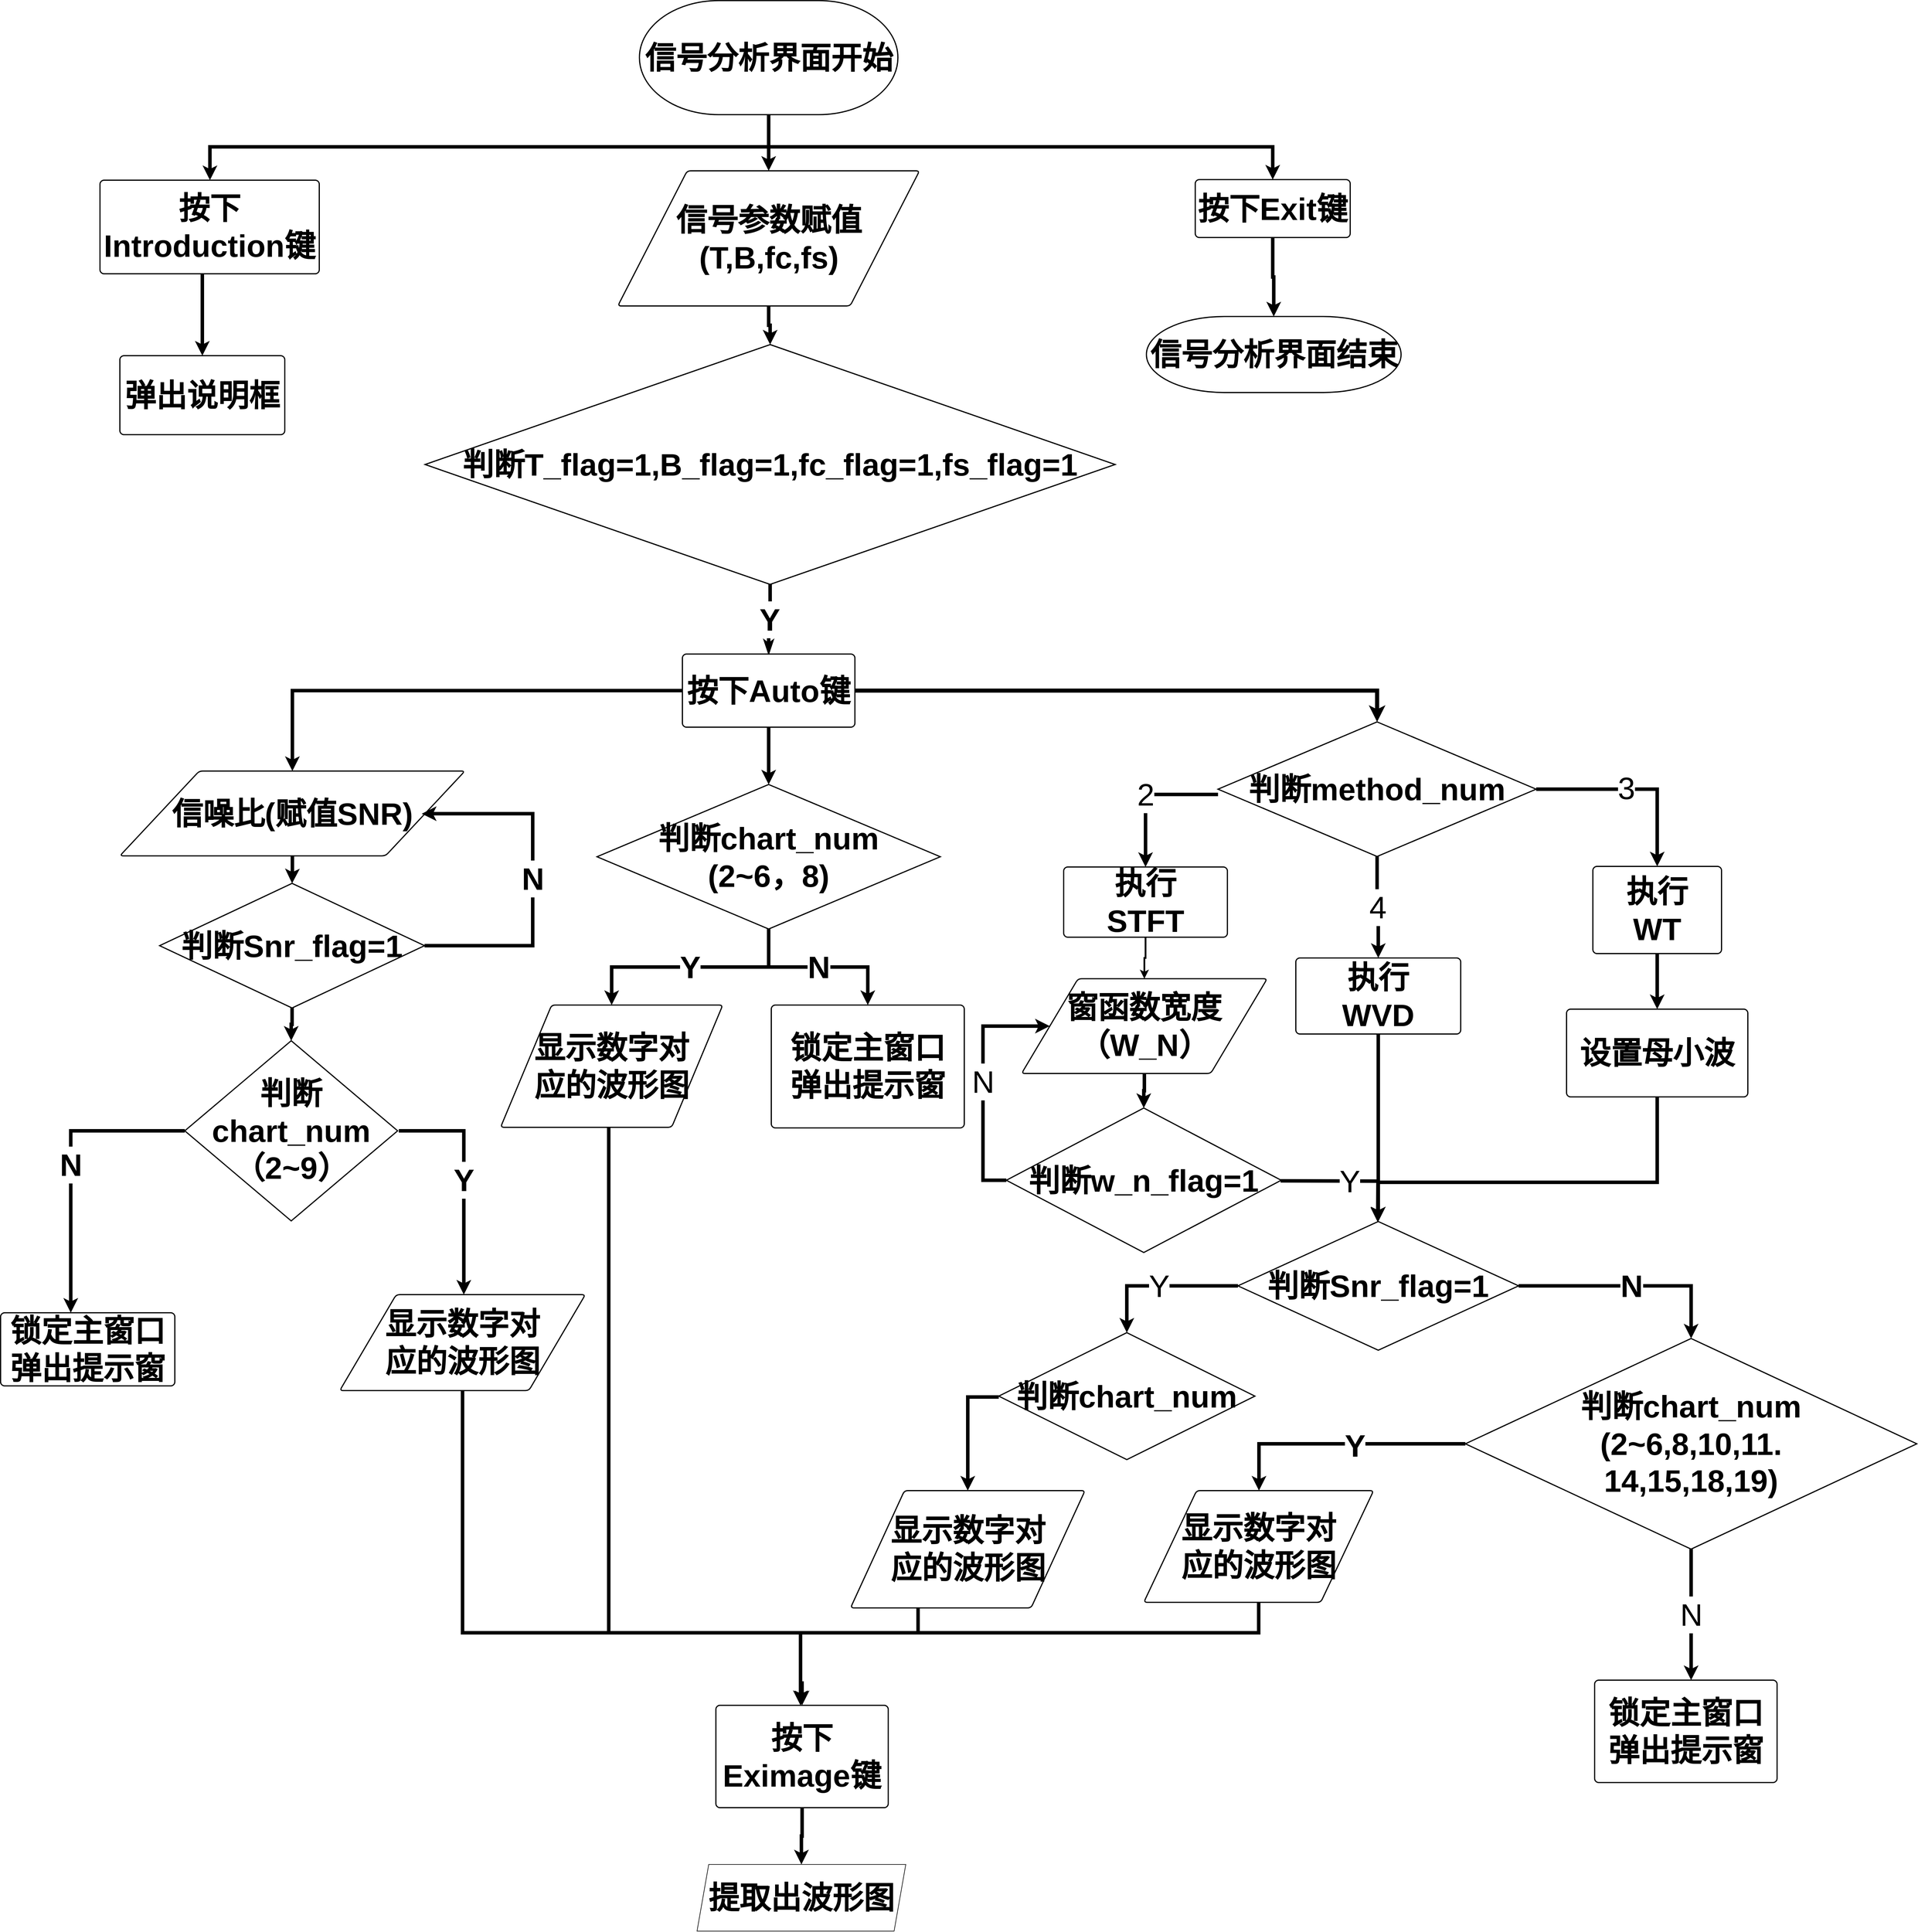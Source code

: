 <mxfile version="18.1.1" type="github">
  <diagram id="iDR_Ga6na6gWAw6zO_-4" name="Page-1">
    <mxGraphModel dx="4979" dy="3325" grid="1" gridSize="10" guides="1" tooltips="1" connect="1" arrows="1" fold="1" page="1" pageScale="1" pageWidth="827" pageHeight="1169" math="0" shadow="0">
      <root>
        <mxCell id="0" />
        <mxCell id="1" parent="0" />
        <mxCell id="zl6jb8BliMxVkXKnrP43-5" style="edgeStyle=orthogonalEdgeStyle;rounded=0;orthogonalLoop=1;jettySize=auto;html=1;entryX=0.5;entryY=0;entryDx=0;entryDy=0;strokeWidth=6;" parent="1" source="sKdbtBF5FKqXyuFzoLiL-12" target="sKdbtBF5FKqXyuFzoLiL-13" edge="1">
          <mxGeometry relative="1" as="geometry" />
        </mxCell>
        <mxCell id="zl6jb8BliMxVkXKnrP43-7" style="edgeStyle=orthogonalEdgeStyle;rounded=0;orthogonalLoop=1;jettySize=auto;html=1;strokeWidth=6;exitX=0.5;exitY=1;exitDx=0;exitDy=0;exitPerimeter=0;" parent="1" source="sKdbtBF5FKqXyuFzoLiL-12" target="331KJBNwgJ3MwqHjYH2H-6" edge="1">
          <mxGeometry relative="1" as="geometry">
            <Array as="points">
              <mxPoint x="674" y="-520" />
              <mxPoint x="-282" y="-520" />
            </Array>
          </mxGeometry>
        </mxCell>
        <mxCell id="zl6jb8BliMxVkXKnrP43-8" style="edgeStyle=orthogonalEdgeStyle;rounded=0;orthogonalLoop=1;jettySize=auto;html=1;strokeWidth=6;exitX=0.5;exitY=1;exitDx=0;exitDy=0;exitPerimeter=0;entryX=0.5;entryY=0;entryDx=0;entryDy=0;" parent="1" source="sKdbtBF5FKqXyuFzoLiL-12" target="B0-tI1_GG4w89GKIiCHv-1" edge="1">
          <mxGeometry relative="1" as="geometry">
            <mxPoint x="1540" y="-500" as="targetPoint" />
            <Array as="points">
              <mxPoint x="674" y="-520" />
              <mxPoint x="1536" y="-520" />
            </Array>
          </mxGeometry>
        </mxCell>
        <mxCell id="sKdbtBF5FKqXyuFzoLiL-12" value="信号分析界面开始" style="strokeWidth=2;html=1;shape=mxgraph.flowchart.terminator;whiteSpace=wrap;fontSize=53;fontStyle=1" parent="1" vertex="1">
          <mxGeometry x="452.5" y="-770" width="442" height="195" as="geometry" />
        </mxCell>
        <mxCell id="zl6jb8BliMxVkXKnrP43-6" style="edgeStyle=orthogonalEdgeStyle;rounded=0;orthogonalLoop=1;jettySize=auto;html=1;entryX=0.5;entryY=0;entryDx=0;entryDy=0;entryPerimeter=0;strokeWidth=6;" parent="1" source="sKdbtBF5FKqXyuFzoLiL-13" target="sKdbtBF5FKqXyuFzoLiL-14" edge="1">
          <mxGeometry relative="1" as="geometry" />
        </mxCell>
        <mxCell id="sKdbtBF5FKqXyuFzoLiL-13" value="信号参数赋值 (T,B,fc,fs)" style="shape=parallelogram;html=1;strokeWidth=2;perimeter=parallelogramPerimeter;whiteSpace=wrap;rounded=1;arcSize=12;size=0.23;fontSize=53;fontStyle=1" parent="1" vertex="1">
          <mxGeometry x="415.5" y="-479" width="516" height="231" as="geometry" />
        </mxCell>
        <mxCell id="sKdbtBF5FKqXyuFzoLiL-75" value="Y" style="edgeStyle=orthogonalEdgeStyle;rounded=0;jumpSize=6;orthogonalLoop=1;jettySize=auto;html=1;labelBackgroundColor=default;fontSize=53;endArrow=classicThin;endFill=0;strokeColor=default;strokeWidth=6;fontStyle=1" parent="1" source="sKdbtBF5FKqXyuFzoLiL-14" target="sKdbtBF5FKqXyuFzoLiL-74" edge="1">
          <mxGeometry relative="1" as="geometry" />
        </mxCell>
        <mxCell id="sKdbtBF5FKqXyuFzoLiL-14" value="判断T_flag=1,B_flag=1,fc_flag=1,fs_flag=1" style="strokeWidth=2;html=1;shape=mxgraph.flowchart.decision;whiteSpace=wrap;fontSize=53;fontStyle=1" parent="1" vertex="1">
          <mxGeometry x="86" y="-182" width="1180" height="410" as="geometry" />
        </mxCell>
        <mxCell id="Ho5i0whExgS17HJGDXYC-7" style="edgeStyle=orthogonalEdgeStyle;rounded=0;orthogonalLoop=1;jettySize=auto;html=1;fontSize=53;strokeWidth=6;" parent="1" source="sKdbtBF5FKqXyuFzoLiL-67" target="zoICoRGIBS50A1K_tyUO-6" edge="1">
          <mxGeometry relative="1" as="geometry" />
        </mxCell>
        <mxCell id="Ho5i0whExgS17HJGDXYC-8" value="3" style="edgeLabel;html=1;align=center;verticalAlign=middle;resizable=0;points=[];fontSize=53;" parent="Ho5i0whExgS17HJGDXYC-7" vertex="1" connectable="0">
          <mxGeometry x="-0.106" y="2" relative="1" as="geometry">
            <mxPoint x="2" as="offset" />
          </mxGeometry>
        </mxCell>
        <mxCell id="Ho5i0whExgS17HJGDXYC-22" value="2" style="edgeStyle=orthogonalEdgeStyle;rounded=0;orthogonalLoop=1;jettySize=auto;html=1;entryX=0.5;entryY=0;entryDx=0;entryDy=0;fontSize=53;strokeWidth=6;" parent="1" source="sKdbtBF5FKqXyuFzoLiL-67" target="zoICoRGIBS50A1K_tyUO-4" edge="1">
          <mxGeometry relative="1" as="geometry">
            <Array as="points">
              <mxPoint x="1318" y="587" />
            </Array>
          </mxGeometry>
        </mxCell>
        <mxCell id="zl6jb8BliMxVkXKnrP43-12" value="4" style="edgeStyle=orthogonalEdgeStyle;rounded=0;orthogonalLoop=1;jettySize=auto;html=1;entryX=0.5;entryY=0;entryDx=0;entryDy=0;fontSize=53;strokeWidth=6;" parent="1" source="sKdbtBF5FKqXyuFzoLiL-67" target="zoICoRGIBS50A1K_tyUO-5" edge="1">
          <mxGeometry relative="1" as="geometry" />
        </mxCell>
        <mxCell id="sKdbtBF5FKqXyuFzoLiL-67" value="判断method_num" style="strokeWidth=2;html=1;shape=mxgraph.flowchart.decision;whiteSpace=wrap;fontSize=53;fontStyle=1" parent="1" vertex="1">
          <mxGeometry x="1442" y="463" width="544" height="230" as="geometry" />
        </mxCell>
        <mxCell id="zoICoRGIBS50A1K_tyUO-3" style="edgeStyle=orthogonalEdgeStyle;rounded=0;orthogonalLoop=1;jettySize=auto;html=1;entryX=0.5;entryY=0;entryDx=0;entryDy=0;entryPerimeter=0;fontSize=53;fontStyle=1;strokeWidth=6;" parent="1" source="sKdbtBF5FKqXyuFzoLiL-74" target="zoICoRGIBS50A1K_tyUO-2" edge="1">
          <mxGeometry relative="1" as="geometry" />
        </mxCell>
        <mxCell id="zoICoRGIBS50A1K_tyUO-16" style="edgeStyle=orthogonalEdgeStyle;rounded=0;orthogonalLoop=1;jettySize=auto;html=1;fontSize=53;fontStyle=1;strokeWidth=6;exitX=0;exitY=0.5;exitDx=0;exitDy=0;" parent="1" source="sKdbtBF5FKqXyuFzoLiL-74" target="zoICoRGIBS50A1K_tyUO-15" edge="1">
          <mxGeometry relative="1" as="geometry">
            <mxPoint x="655" y="300" as="sourcePoint" />
          </mxGeometry>
        </mxCell>
        <mxCell id="Ho5i0whExgS17HJGDXYC-16" style="edgeStyle=orthogonalEdgeStyle;rounded=0;orthogonalLoop=1;jettySize=auto;html=1;entryX=0.5;entryY=0;entryDx=0;entryDy=0;entryPerimeter=0;fontSize=53;strokeWidth=7;" parent="1" source="sKdbtBF5FKqXyuFzoLiL-74" target="sKdbtBF5FKqXyuFzoLiL-67" edge="1">
          <mxGeometry relative="1" as="geometry" />
        </mxCell>
        <mxCell id="sKdbtBF5FKqXyuFzoLiL-74" value="按下Auto键" style="rounded=1;whiteSpace=wrap;html=1;absoluteArcSize=1;arcSize=14;strokeWidth=2;fontSize=53;fontStyle=1" parent="1" vertex="1">
          <mxGeometry x="526" y="347" width="295" height="125" as="geometry" />
        </mxCell>
        <mxCell id="zl6jb8BliMxVkXKnrP43-9" value="Y" style="edgeStyle=orthogonalEdgeStyle;rounded=0;orthogonalLoop=1;jettySize=auto;html=1;strokeWidth=6;fontSize=53;fontStyle=1" parent="1" source="zoICoRGIBS50A1K_tyUO-2" target="zoICoRGIBS50A1K_tyUO-83" edge="1">
          <mxGeometry relative="1" as="geometry" />
        </mxCell>
        <mxCell id="zl6jb8BliMxVkXKnrP43-10" value="N" style="edgeStyle=orthogonalEdgeStyle;rounded=0;orthogonalLoop=1;jettySize=auto;html=1;strokeWidth=6;fontSize=53;fontStyle=1" parent="1" source="zoICoRGIBS50A1K_tyUO-2" target="zoICoRGIBS50A1K_tyUO-13" edge="1">
          <mxGeometry relative="1" as="geometry" />
        </mxCell>
        <mxCell id="zoICoRGIBS50A1K_tyUO-2" value="判断chart_num&lt;br style=&quot;font-size: 53px;&quot;&gt;(2~6，8)" style="strokeWidth=2;html=1;shape=mxgraph.flowchart.decision;whiteSpace=wrap;fontSize=53;fontStyle=1" parent="1" vertex="1">
          <mxGeometry x="380" y="570" width="587" height="247" as="geometry" />
        </mxCell>
        <mxCell id="zoICoRGIBS50A1K_tyUO-54" style="edgeStyle=orthogonalEdgeStyle;rounded=0;orthogonalLoop=1;jettySize=auto;html=1;entryX=0.5;entryY=0;entryDx=0;entryDy=0;fontSize=53;fontStyle=1;strokeWidth=3;" parent="1" source="zoICoRGIBS50A1K_tyUO-4" target="zoICoRGIBS50A1K_tyUO-38" edge="1">
          <mxGeometry relative="1" as="geometry" />
        </mxCell>
        <mxCell id="zoICoRGIBS50A1K_tyUO-4" value="执行&lt;br&gt;STFT" style="rounded=1;whiteSpace=wrap;html=1;absoluteArcSize=1;arcSize=14;strokeWidth=2;fontSize=53;fontStyle=1" parent="1" vertex="1">
          <mxGeometry x="1178" y="711" width="280" height="120" as="geometry" />
        </mxCell>
        <mxCell id="zl6jb8BliMxVkXKnrP43-13" style="edgeStyle=orthogonalEdgeStyle;rounded=0;orthogonalLoop=1;jettySize=auto;html=1;fontSize=53;strokeWidth=6;" parent="1" source="zoICoRGIBS50A1K_tyUO-5" target="zoICoRGIBS50A1K_tyUO-45" edge="1">
          <mxGeometry relative="1" as="geometry" />
        </mxCell>
        <mxCell id="zoICoRGIBS50A1K_tyUO-5" value="执行&lt;br style=&quot;font-size: 53px;&quot;&gt;WVD" style="rounded=1;whiteSpace=wrap;html=1;absoluteArcSize=1;arcSize=14;strokeWidth=2;fontSize=53;fontStyle=1" parent="1" vertex="1">
          <mxGeometry x="1575" y="866.5" width="282" height="130" as="geometry" />
        </mxCell>
        <mxCell id="7vVUroSF8aRwzzLV5yAD-1" style="edgeStyle=orthogonalEdgeStyle;rounded=0;orthogonalLoop=1;jettySize=auto;html=1;strokeWidth=6;" edge="1" parent="1" source="zoICoRGIBS50A1K_tyUO-6" target="zoICoRGIBS50A1K_tyUO-52">
          <mxGeometry relative="1" as="geometry" />
        </mxCell>
        <mxCell id="zoICoRGIBS50A1K_tyUO-6" value="执行&lt;br&gt;WT" style="rounded=1;whiteSpace=wrap;html=1;absoluteArcSize=1;arcSize=14;strokeWidth=2;fontSize=53;fontStyle=1" parent="1" vertex="1">
          <mxGeometry x="2083" y="710" width="220" height="149" as="geometry" />
        </mxCell>
        <mxCell id="zoICoRGIBS50A1K_tyUO-13" value="锁定主窗口&lt;br style=&quot;font-size: 53px;&quot;&gt;弹出提示窗" style="rounded=1;whiteSpace=wrap;html=1;absoluteArcSize=1;arcSize=14;strokeWidth=2;fontSize=53;fontStyle=1" parent="1" vertex="1">
          <mxGeometry x="678" y="947" width="330" height="210" as="geometry" />
        </mxCell>
        <mxCell id="4PbBocmlXjJBFLrsJSHG-10" style="edgeStyle=orthogonalEdgeStyle;rounded=0;orthogonalLoop=1;jettySize=auto;html=1;entryX=0.5;entryY=0;entryDx=0;entryDy=0;entryPerimeter=0;fontSize=53;strokeWidth=6;fontStyle=1" parent="1" source="zoICoRGIBS50A1K_tyUO-15" target="zoICoRGIBS50A1K_tyUO-17" edge="1">
          <mxGeometry relative="1" as="geometry" />
        </mxCell>
        <mxCell id="zoICoRGIBS50A1K_tyUO-15" value="信噪比(赋值SNR)" style="shape=parallelogram;html=1;strokeWidth=2;perimeter=parallelogramPerimeter;whiteSpace=wrap;rounded=1;arcSize=12;size=0.23;fontSize=53;fontStyle=1" parent="1" vertex="1">
          <mxGeometry x="-436" y="547" width="590" height="145" as="geometry" />
        </mxCell>
        <mxCell id="zoICoRGIBS50A1K_tyUO-22" value="N" style="edgeStyle=orthogonalEdgeStyle;rounded=0;orthogonalLoop=1;jettySize=auto;html=1;fontSize=53;fontStyle=1;strokeWidth=6;entryX=0.875;entryY=0.503;entryDx=0;entryDy=0;entryPerimeter=0;" parent="1" source="zoICoRGIBS50A1K_tyUO-17" target="zoICoRGIBS50A1K_tyUO-15" edge="1">
          <mxGeometry relative="1" as="geometry">
            <Array as="points">
              <mxPoint x="270" y="846" />
              <mxPoint x="270" y="620" />
            </Array>
            <mxPoint x="391.0" y="818" as="sourcePoint" />
            <mxPoint x="100" y="620" as="targetPoint" />
          </mxGeometry>
        </mxCell>
        <mxCell id="4PbBocmlXjJBFLrsJSHG-11" style="edgeStyle=orthogonalEdgeStyle;rounded=0;orthogonalLoop=1;jettySize=auto;html=1;fontSize=53;strokeWidth=6;fontStyle=1" parent="1" source="zoICoRGIBS50A1K_tyUO-17" target="zoICoRGIBS50A1K_tyUO-25" edge="1">
          <mxGeometry relative="1" as="geometry" />
        </mxCell>
        <mxCell id="zoICoRGIBS50A1K_tyUO-17" value="判断Snr_flag=1" style="strokeWidth=2;html=1;shape=mxgraph.flowchart.decision;whiteSpace=wrap;fontSize=53;fontStyle=1" parent="1" vertex="1">
          <mxGeometry x="-368" y="739" width="453" height="213" as="geometry" />
        </mxCell>
        <mxCell id="zoICoRGIBS50A1K_tyUO-30" value="N" style="edgeStyle=orthogonalEdgeStyle;rounded=0;orthogonalLoop=1;jettySize=auto;html=1;fontSize=53;fontStyle=1;strokeWidth=6;exitX=0;exitY=0.5;exitDx=0;exitDy=0;exitPerimeter=0;" parent="1" source="zoICoRGIBS50A1K_tyUO-25" target="zoICoRGIBS50A1K_tyUO-29" edge="1">
          <mxGeometry relative="1" as="geometry">
            <Array as="points">
              <mxPoint x="-520" y="1162" />
            </Array>
          </mxGeometry>
        </mxCell>
        <mxCell id="4PbBocmlXjJBFLrsJSHG-13" value="Y" style="edgeStyle=orthogonalEdgeStyle;rounded=0;orthogonalLoop=1;jettySize=auto;html=1;fontSize=53;strokeWidth=6;fontStyle=1;exitX=1;exitY=0.5;exitDx=0;exitDy=0;exitPerimeter=0;" parent="1" edge="1">
          <mxGeometry relative="1" as="geometry">
            <mxPoint x="152.2" y="1442" as="targetPoint" />
            <mxPoint x="41" y="1162" as="sourcePoint" />
            <Array as="points">
              <mxPoint x="152" y="1162" />
            </Array>
          </mxGeometry>
        </mxCell>
        <mxCell id="zoICoRGIBS50A1K_tyUO-25" value="判断chart_num&lt;br style=&quot;font-size: 53px;&quot;&gt;（2~9）" style="strokeWidth=2;html=1;shape=mxgraph.flowchart.decision;whiteSpace=wrap;fontSize=53;fontStyle=1" parent="1" vertex="1">
          <mxGeometry x="-325" y="1008" width="364" height="308" as="geometry" />
        </mxCell>
        <mxCell id="zoICoRGIBS50A1K_tyUO-29" value="锁定主窗口&lt;br style=&quot;font-size: 53px;&quot;&gt;弹出提示窗" style="rounded=1;whiteSpace=wrap;html=1;absoluteArcSize=1;arcSize=14;strokeWidth=2;fontSize=53;fontStyle=1" parent="1" vertex="1">
          <mxGeometry x="-640" y="1473" width="298" height="125" as="geometry" />
        </mxCell>
        <mxCell id="4PbBocmlXjJBFLrsJSHG-8" style="edgeStyle=orthogonalEdgeStyle;rounded=0;orthogonalLoop=1;jettySize=auto;html=1;fontSize=53;strokeWidth=6;fontStyle=1" parent="1" source="zoICoRGIBS50A1K_tyUO-31" target="zoICoRGIBS50A1K_tyUO-84" edge="1">
          <mxGeometry relative="1" as="geometry">
            <Array as="points">
              <mxPoint x="1014" y="1617" />
            </Array>
          </mxGeometry>
        </mxCell>
        <mxCell id="zoICoRGIBS50A1K_tyUO-31" value="判断chart_num" style="strokeWidth=2;html=1;shape=mxgraph.flowchart.decision;whiteSpace=wrap;fontSize=53;fontStyle=1" parent="1" vertex="1">
          <mxGeometry x="1067" y="1507" width="438" height="217" as="geometry" />
        </mxCell>
        <mxCell id="zoICoRGIBS50A1K_tyUO-100" style="edgeStyle=orthogonalEdgeStyle;rounded=0;orthogonalLoop=1;jettySize=auto;html=1;entryX=0.5;entryY=0;entryDx=0;entryDy=0;entryPerimeter=0;fontSize=53;strokeWidth=6;fontStyle=1" parent="1" source="zoICoRGIBS50A1K_tyUO-38" target="zoICoRGIBS50A1K_tyUO-41" edge="1">
          <mxGeometry relative="1" as="geometry" />
        </mxCell>
        <mxCell id="zoICoRGIBS50A1K_tyUO-38" value="窗函数宽度（W_N）" style="shape=parallelogram;html=1;strokeWidth=2;perimeter=parallelogramPerimeter;whiteSpace=wrap;rounded=1;arcSize=12;size=0.23;fontSize=53;fontStyle=1" parent="1" vertex="1">
          <mxGeometry x="1106" y="902" width="420" height="162" as="geometry" />
        </mxCell>
        <mxCell id="Ho5i0whExgS17HJGDXYC-12" value="Y" style="edgeStyle=orthogonalEdgeStyle;rounded=0;orthogonalLoop=1;jettySize=auto;html=1;entryX=0.5;entryY=0;entryDx=0;entryDy=0;entryPerimeter=0;fontSize=53;strokeWidth=6;exitX=1;exitY=0.5;exitDx=0;exitDy=0;exitPerimeter=0;" parent="1" edge="1">
          <mxGeometry relative="1" as="geometry">
            <mxPoint x="1549" y="1247.5" as="sourcePoint" />
            <mxPoint x="1715" y="1318" as="targetPoint" />
          </mxGeometry>
        </mxCell>
        <mxCell id="Ho5i0whExgS17HJGDXYC-21" value="N" style="edgeStyle=orthogonalEdgeStyle;rounded=0;orthogonalLoop=1;jettySize=auto;html=1;entryX=0;entryY=0.5;entryDx=0;entryDy=0;fontSize=53;strokeWidth=6;exitX=0;exitY=0.5;exitDx=0;exitDy=0;exitPerimeter=0;" parent="1" source="zoICoRGIBS50A1K_tyUO-41" target="zoICoRGIBS50A1K_tyUO-38" edge="1">
          <mxGeometry relative="1" as="geometry">
            <Array as="points">
              <mxPoint x="1040" y="1247" />
              <mxPoint x="1040" y="983" />
            </Array>
          </mxGeometry>
        </mxCell>
        <mxCell id="zoICoRGIBS50A1K_tyUO-41" value="判断w_n_flag=1" style="strokeWidth=2;html=1;shape=mxgraph.flowchart.decision;whiteSpace=wrap;fontSize=53;fontStyle=1" parent="1" vertex="1">
          <mxGeometry x="1080" y="1123" width="470" height="247" as="geometry" />
        </mxCell>
        <mxCell id="zl6jb8BliMxVkXKnrP43-11" value="Y" style="edgeStyle=orthogonalEdgeStyle;rounded=0;orthogonalLoop=1;jettySize=auto;html=1;entryX=0.5;entryY=0;entryDx=0;entryDy=0;entryPerimeter=0;fontSize=53;strokeWidth=6;" parent="1" source="zoICoRGIBS50A1K_tyUO-45" target="zoICoRGIBS50A1K_tyUO-31" edge="1">
          <mxGeometry relative="1" as="geometry">
            <Array as="points">
              <mxPoint x="1286" y="1427" />
            </Array>
          </mxGeometry>
        </mxCell>
        <mxCell id="7vVUroSF8aRwzzLV5yAD-4" value="N" style="edgeStyle=orthogonalEdgeStyle;rounded=0;orthogonalLoop=1;jettySize=auto;html=1;entryX=0.5;entryY=0;entryDx=0;entryDy=0;entryPerimeter=0;strokeWidth=6;fontSize=53;fontStyle=1" edge="1" parent="1" source="zoICoRGIBS50A1K_tyUO-45" target="zoICoRGIBS50A1K_tyUO-68">
          <mxGeometry relative="1" as="geometry">
            <Array as="points">
              <mxPoint x="2251" y="1427" />
            </Array>
          </mxGeometry>
        </mxCell>
        <mxCell id="zoICoRGIBS50A1K_tyUO-45" value="判断Snr_flag=1" style="strokeWidth=2;html=1;shape=mxgraph.flowchart.decision;whiteSpace=wrap;fontSize=53;fontStyle=1" parent="1" vertex="1">
          <mxGeometry x="1476" y="1317" width="480" height="220" as="geometry" />
        </mxCell>
        <mxCell id="7vVUroSF8aRwzzLV5yAD-2" style="edgeStyle=orthogonalEdgeStyle;rounded=0;orthogonalLoop=1;jettySize=auto;html=1;strokeWidth=6;" edge="1" parent="1" source="zoICoRGIBS50A1K_tyUO-52" target="zoICoRGIBS50A1K_tyUO-45">
          <mxGeometry relative="1" as="geometry">
            <Array as="points">
              <mxPoint x="2193" y="1250" />
              <mxPoint x="1716" y="1250" />
            </Array>
          </mxGeometry>
        </mxCell>
        <mxCell id="zoICoRGIBS50A1K_tyUO-52" value="设置母小波" style="rounded=1;whiteSpace=wrap;html=1;absoluteArcSize=1;arcSize=14;strokeWidth=2;fontSize=53;fontStyle=1" parent="1" vertex="1">
          <mxGeometry x="2038" y="954" width="310" height="150" as="geometry" />
        </mxCell>
        <mxCell id="4PbBocmlXjJBFLrsJSHG-3" style="edgeStyle=orthogonalEdgeStyle;rounded=0;orthogonalLoop=1;jettySize=auto;html=1;fontSize=53;strokeWidth=6;fontStyle=1;exitX=0;exitY=0.5;exitDx=0;exitDy=0;exitPerimeter=0;" parent="1" source="zoICoRGIBS50A1K_tyUO-68" target="zoICoRGIBS50A1K_tyUO-85" edge="1">
          <mxGeometry relative="1" as="geometry">
            <mxPoint x="1611" y="1795" as="targetPoint" />
            <Array as="points">
              <mxPoint x="1512" y="1697" />
            </Array>
          </mxGeometry>
        </mxCell>
        <mxCell id="4PbBocmlXjJBFLrsJSHG-4" value="Y" style="edgeLabel;html=1;align=center;verticalAlign=middle;resizable=0;points=[];fontSize=53;fontStyle=1" parent="4PbBocmlXjJBFLrsJSHG-3" vertex="1" connectable="0">
          <mxGeometry x="-0.13" y="2" relative="1" as="geometry">
            <mxPoint x="-1" y="1" as="offset" />
          </mxGeometry>
        </mxCell>
        <mxCell id="Ho5i0whExgS17HJGDXYC-9" value="N" style="edgeStyle=orthogonalEdgeStyle;rounded=0;orthogonalLoop=1;jettySize=auto;html=1;fontSize=53;strokeWidth=6;" parent="1" target="zoICoRGIBS50A1K_tyUO-76" edge="1">
          <mxGeometry relative="1" as="geometry">
            <Array as="points">
              <mxPoint x="2251" y="1959" />
              <mxPoint x="2251" y="1959" />
            </Array>
            <mxPoint x="2251" y="1877" as="sourcePoint" />
          </mxGeometry>
        </mxCell>
        <mxCell id="zoICoRGIBS50A1K_tyUO-68" value="判断chart_num&lt;br style=&quot;font-size: 53px;&quot;&gt;(2~6,8,10,11.&lt;br style=&quot;font-size: 53px;&quot;&gt;14,15,18,19)" style="strokeWidth=2;html=1;shape=mxgraph.flowchart.decision;whiteSpace=wrap;fontSize=53;fontStyle=1" parent="1" vertex="1">
          <mxGeometry x="1865" y="1517" width="772" height="360" as="geometry" />
        </mxCell>
        <mxCell id="zoICoRGIBS50A1K_tyUO-76" value="锁定主窗口&lt;br style=&quot;font-size: 53px;&quot;&gt;弹出提示窗" style="rounded=1;whiteSpace=wrap;html=1;absoluteArcSize=1;arcSize=14;strokeWidth=2;fontSize=53;fontStyle=1" parent="1" vertex="1">
          <mxGeometry x="2086" y="2101" width="312" height="175" as="geometry" />
        </mxCell>
        <mxCell id="4PbBocmlXjJBFLrsJSHG-23" style="edgeStyle=orthogonalEdgeStyle;rounded=0;orthogonalLoop=1;jettySize=auto;html=1;entryX=0.5;entryY=0;entryDx=0;entryDy=0;fontSize=53;strokeWidth=6;fontStyle=1" parent="1" source="zoICoRGIBS50A1K_tyUO-79" target="4PbBocmlXjJBFLrsJSHG-22" edge="1">
          <mxGeometry relative="1" as="geometry" />
        </mxCell>
        <mxCell id="zoICoRGIBS50A1K_tyUO-79" value="按下Eximage键" style="rounded=1;whiteSpace=wrap;html=1;absoluteArcSize=1;arcSize=14;strokeWidth=2;fontSize=53;fontStyle=1" parent="1" vertex="1">
          <mxGeometry x="583.25" y="2144" width="294.75" height="175" as="geometry" />
        </mxCell>
        <mxCell id="4PbBocmlXjJBFLrsJSHG-17" style="edgeStyle=orthogonalEdgeStyle;rounded=0;orthogonalLoop=1;jettySize=auto;html=1;fontSize=53;strokeWidth=6;fontStyle=1" parent="1" source="zoICoRGIBS50A1K_tyUO-83" target="zoICoRGIBS50A1K_tyUO-79" edge="1">
          <mxGeometry relative="1" as="geometry">
            <Array as="points">
              <mxPoint x="400" y="2020" />
              <mxPoint x="728" y="2020" />
            </Array>
          </mxGeometry>
        </mxCell>
        <mxCell id="zoICoRGIBS50A1K_tyUO-83" value="显示数字对&lt;br style=&quot;font-size: 53px;&quot;&gt;应的波形图" style="shape=parallelogram;html=1;strokeWidth=2;perimeter=parallelogramPerimeter;whiteSpace=wrap;rounded=1;arcSize=12;size=0.23;fontSize=53;fontStyle=1" parent="1" vertex="1">
          <mxGeometry x="215" y="947" width="380" height="209" as="geometry" />
        </mxCell>
        <mxCell id="4PbBocmlXjJBFLrsJSHG-18" style="edgeStyle=orthogonalEdgeStyle;rounded=0;orthogonalLoop=1;jettySize=auto;html=1;fontSize=53;strokeWidth=6;fontStyle=1" parent="1" source="zoICoRGIBS50A1K_tyUO-84" target="zoICoRGIBS50A1K_tyUO-79" edge="1">
          <mxGeometry relative="1" as="geometry">
            <Array as="points">
              <mxPoint x="929" y="2020" />
              <mxPoint x="728" y="2020" />
            </Array>
          </mxGeometry>
        </mxCell>
        <mxCell id="zoICoRGIBS50A1K_tyUO-84" value="显示数字对&lt;br style=&quot;font-size: 53px;&quot;&gt;应的波形图" style="shape=parallelogram;html=1;strokeWidth=2;perimeter=parallelogramPerimeter;whiteSpace=wrap;rounded=1;arcSize=12;size=0.23;fontSize=53;fontStyle=1" parent="1" vertex="1">
          <mxGeometry x="813.5" y="1777" width="401" height="200.5" as="geometry" />
        </mxCell>
        <mxCell id="4PbBocmlXjJBFLrsJSHG-19" style="edgeStyle=orthogonalEdgeStyle;rounded=0;orthogonalLoop=1;jettySize=auto;html=1;fontSize=53;strokeWidth=6;fontStyle=1" parent="1" source="zoICoRGIBS50A1K_tyUO-85" target="zoICoRGIBS50A1K_tyUO-79" edge="1">
          <mxGeometry relative="1" as="geometry">
            <Array as="points">
              <mxPoint x="1512" y="2020" />
              <mxPoint x="728" y="2020" />
            </Array>
          </mxGeometry>
        </mxCell>
        <mxCell id="zoICoRGIBS50A1K_tyUO-85" value="显示数字对&lt;br style=&quot;font-size: 53px;&quot;&gt;应的波形图" style="shape=parallelogram;html=1;strokeWidth=2;perimeter=parallelogramPerimeter;whiteSpace=wrap;rounded=1;arcSize=12;size=0.23;fontSize=53;fontStyle=1" parent="1" vertex="1">
          <mxGeometry x="1315" y="1777" width="393" height="191" as="geometry" />
        </mxCell>
        <mxCell id="4PbBocmlXjJBFLrsJSHG-16" style="edgeStyle=orthogonalEdgeStyle;rounded=0;orthogonalLoop=1;jettySize=auto;html=1;entryX=0.5;entryY=0;entryDx=0;entryDy=0;fontSize=53;strokeWidth=6;fontStyle=1;exitX=0.5;exitY=1;exitDx=0;exitDy=0;" parent="1" source="zoICoRGIBS50A1K_tyUO-86" target="zoICoRGIBS50A1K_tyUO-79" edge="1">
          <mxGeometry relative="1" as="geometry">
            <Array as="points">
              <mxPoint x="150" y="2020" />
              <mxPoint x="728" y="2020" />
              <mxPoint x="728" y="2106" />
            </Array>
          </mxGeometry>
        </mxCell>
        <mxCell id="zoICoRGIBS50A1K_tyUO-86" value="显示数字对&lt;br style=&quot;font-size: 53px;&quot;&gt;应的波形图" style="shape=parallelogram;html=1;strokeWidth=2;perimeter=parallelogramPerimeter;whiteSpace=wrap;rounded=1;arcSize=12;size=0.23;fontSize=53;fontStyle=1" parent="1" vertex="1">
          <mxGeometry x="-60" y="1442" width="420" height="164" as="geometry" />
        </mxCell>
        <mxCell id="4PbBocmlXjJBFLrsJSHG-22" value="提取出波形图" style="shape=parallelogram;perimeter=parallelogramPerimeter;whiteSpace=wrap;html=1;fixedSize=1;fontSize=53;fontStyle=1" parent="1" vertex="1">
          <mxGeometry x="551" y="2416" width="357" height="114" as="geometry" />
        </mxCell>
        <mxCell id="331KJBNwgJ3MwqHjYH2H-2" style="edgeStyle=orthogonalEdgeStyle;rounded=0;orthogonalLoop=1;jettySize=auto;html=1;strokeWidth=6;fontStyle=1;fontSize=53;" parent="1" source="B0-tI1_GG4w89GKIiCHv-1" target="331KJBNwgJ3MwqHjYH2H-1" edge="1">
          <mxGeometry relative="1" as="geometry" />
        </mxCell>
        <mxCell id="B0-tI1_GG4w89GKIiCHv-1" value="按下Exit键" style="rounded=1;whiteSpace=wrap;html=1;absoluteArcSize=1;arcSize=14;strokeWidth=2;fontSize=53;fontStyle=1" parent="1" vertex="1">
          <mxGeometry x="1403" y="-464" width="265" height="99" as="geometry" />
        </mxCell>
        <mxCell id="331KJBNwgJ3MwqHjYH2H-1" value="信号分析界面结束" style="strokeWidth=2;html=1;shape=mxgraph.flowchart.terminator;whiteSpace=wrap;fontSize=53;fontStyle=1" parent="1" vertex="1">
          <mxGeometry x="1319.5" y="-230" width="435.5" height="130" as="geometry" />
        </mxCell>
        <mxCell id="w1tSvWxITmpsIA3a3TqP-2" style="edgeStyle=orthogonalEdgeStyle;rounded=0;orthogonalLoop=1;jettySize=auto;html=1;entryX=0.5;entryY=0;entryDx=0;entryDy=0;strokeWidth=6;fontStyle=1;fontSize=53;" parent="1" source="331KJBNwgJ3MwqHjYH2H-6" target="w1tSvWxITmpsIA3a3TqP-1" edge="1">
          <mxGeometry relative="1" as="geometry">
            <Array as="points">
              <mxPoint x="-295" y="-383" />
              <mxPoint x="-295" y="-383" />
            </Array>
          </mxGeometry>
        </mxCell>
        <mxCell id="331KJBNwgJ3MwqHjYH2H-6" value="按下Introduction键" style="rounded=1;whiteSpace=wrap;html=1;absoluteArcSize=1;arcSize=14;strokeWidth=2;fontSize=53;fontStyle=1" parent="1" vertex="1">
          <mxGeometry x="-470" y="-463" width="375" height="160" as="geometry" />
        </mxCell>
        <mxCell id="w1tSvWxITmpsIA3a3TqP-1" value="弹出说明框" style="rounded=1;whiteSpace=wrap;html=1;absoluteArcSize=1;arcSize=14;strokeWidth=2;fontSize=53;fontStyle=1" parent="1" vertex="1">
          <mxGeometry x="-436" y="-163" width="282" height="135" as="geometry" />
        </mxCell>
      </root>
    </mxGraphModel>
  </diagram>
</mxfile>
